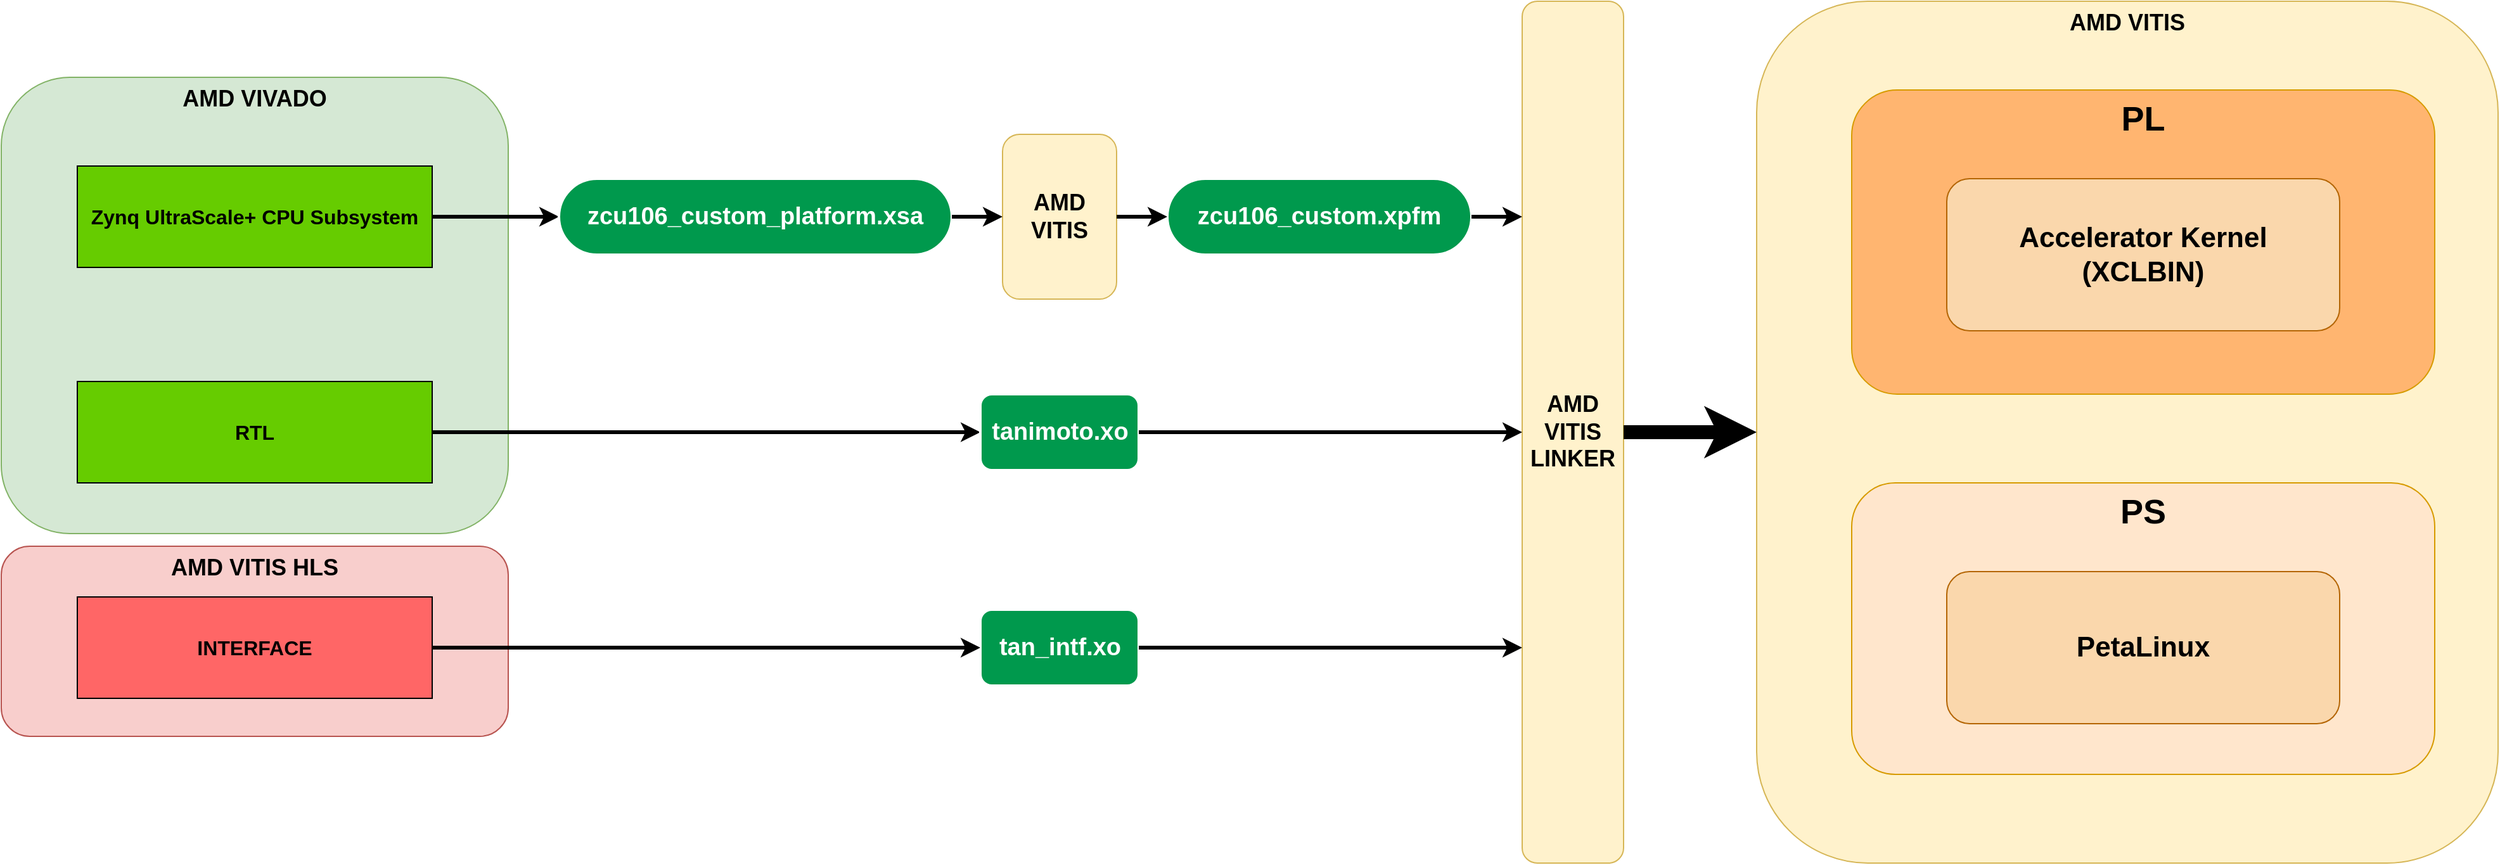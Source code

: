 <mxfile version="24.7.17">
  <diagram name="Page-1" id="Uc-aR2OKRyi6BfC-x2Ku">
    <mxGraphModel dx="5070" dy="1757" grid="1" gridSize="10" guides="1" tooltips="1" connect="1" arrows="1" fold="1" page="1" pageScale="1" pageWidth="850" pageHeight="1100" math="0" shadow="0">
      <root>
        <mxCell id="0" />
        <mxCell id="1" parent="0" />
        <mxCell id="fpJJB0JvLhgHBfX3lr-I-1" value="&lt;b&gt;&lt;font style=&quot;font-size: 18px;&quot;&gt;AMD VIVADO&lt;/font&gt;&lt;/b&gt;" style="rounded=1;whiteSpace=wrap;html=1;verticalAlign=top;fillColor=#d5e8d4;strokeColor=#82b366;" parent="1" vertex="1">
          <mxGeometry x="-390" y="100" width="400" height="360" as="geometry" />
        </mxCell>
        <mxCell id="fpJJB0JvLhgHBfX3lr-I-2" value="&lt;b&gt;&lt;font style=&quot;font-size: 16px;&quot;&gt;Zynq UltraScale+ CPU Subsystem&lt;/font&gt;&lt;/b&gt;" style="rounded=0;whiteSpace=wrap;html=1;fillColor=#66CC00;" parent="1" vertex="1">
          <mxGeometry x="-330" y="170" width="280" height="80" as="geometry" />
        </mxCell>
        <mxCell id="fpJJB0JvLhgHBfX3lr-I-3" value="&lt;b&gt;&lt;font style=&quot;font-size: 16px;&quot;&gt;RTL&lt;/font&gt;&lt;/b&gt;" style="rounded=0;whiteSpace=wrap;html=1;fillColor=#66CC00;" parent="1" vertex="1">
          <mxGeometry x="-330" y="340" width="280" height="80" as="geometry" />
        </mxCell>
        <mxCell id="fpJJB0JvLhgHBfX3lr-I-4" value="&lt;b&gt;&lt;font style=&quot;font-size: 18px;&quot;&gt;AMD VITIS HLS&lt;/font&gt;&lt;/b&gt;" style="rounded=1;whiteSpace=wrap;html=1;verticalAlign=top;fillColor=#f8cecc;strokeColor=#b85450;" parent="1" vertex="1">
          <mxGeometry x="-390" y="470" width="400" height="150" as="geometry" />
        </mxCell>
        <mxCell id="fpJJB0JvLhgHBfX3lr-I-5" value="&lt;b&gt;&lt;font style=&quot;font-size: 16px;&quot;&gt;INTERFACE&lt;/font&gt;&lt;/b&gt;" style="rounded=0;whiteSpace=wrap;html=1;fillColor=#FF6666;" parent="1" vertex="1">
          <mxGeometry x="-330" y="510" width="280" height="80" as="geometry" />
        </mxCell>
        <mxCell id="fpJJB0JvLhgHBfX3lr-I-6" value="" style="endArrow=classic;html=1;rounded=0;exitX=1;exitY=0.5;exitDx=0;exitDy=0;entryX=0;entryY=0.5;entryDx=0;entryDy=0;strokeWidth=3;" parent="1" source="fpJJB0JvLhgHBfX3lr-I-3" target="fpJJB0JvLhgHBfX3lr-I-7" edge="1">
          <mxGeometry width="50" height="50" relative="1" as="geometry">
            <mxPoint x="-30" y="510" as="sourcePoint" />
            <mxPoint x="130" y="370" as="targetPoint" />
          </mxGeometry>
        </mxCell>
        <mxCell id="fpJJB0JvLhgHBfX3lr-I-7" value="&lt;b&gt;&lt;font color=&quot;#ffffff&quot; style=&quot;font-size: 19px;&quot;&gt;tanimoto.xo&lt;/font&gt;&lt;/b&gt;" style="rounded=1;whiteSpace=wrap;html=1;fillColor=#00994D;strokeWidth=2;strokeColor=#FFFFFF;" parent="1" vertex="1">
          <mxGeometry x="382.5" y="350" width="125" height="60" as="geometry" />
        </mxCell>
        <mxCell id="fpJJB0JvLhgHBfX3lr-I-8" value="&lt;b&gt;&lt;font color=&quot;#ffffff&quot; style=&quot;font-size: 19px;&quot;&gt;tan_intf.xo&lt;/font&gt;&lt;/b&gt;" style="rounded=1;whiteSpace=wrap;html=1;fillColor=#00994D;strokeWidth=2;strokeColor=#FFFFFF;" parent="1" vertex="1">
          <mxGeometry x="382.5" y="520" width="125" height="60" as="geometry" />
        </mxCell>
        <mxCell id="fpJJB0JvLhgHBfX3lr-I-9" value="" style="endArrow=classic;html=1;rounded=0;exitX=1;exitY=0.5;exitDx=0;exitDy=0;entryX=0;entryY=0.5;entryDx=0;entryDy=0;strokeWidth=3;" parent="1" source="fpJJB0JvLhgHBfX3lr-I-5" target="fpJJB0JvLhgHBfX3lr-I-8" edge="1">
          <mxGeometry width="50" height="50" relative="1" as="geometry">
            <mxPoint x="-30" y="610" as="sourcePoint" />
            <mxPoint x="130" y="609.5" as="targetPoint" />
          </mxGeometry>
        </mxCell>
        <mxCell id="fpJJB0JvLhgHBfX3lr-I-10" value="&lt;b&gt;&lt;font style=&quot;font-size: 18px;&quot;&gt;AMD VITIS&lt;/font&gt;&lt;/b&gt;" style="rounded=1;whiteSpace=wrap;html=1;verticalAlign=top;fillColor=#fff2cc;strokeColor=#d6b656;" parent="1" vertex="1">
          <mxGeometry x="995" y="40" width="585" height="680" as="geometry" />
        </mxCell>
        <mxCell id="fpJJB0JvLhgHBfX3lr-I-11" value="&lt;span style=&quot;font-size: 27px;&quot;&gt;&lt;b style=&quot;font-size: 27px;&quot;&gt;PL&lt;/b&gt;&lt;/span&gt;" style="rounded=1;whiteSpace=wrap;html=1;verticalAlign=top;fillColor=#FFB570;strokeColor=#d79b00;align=center;fontSize=27;" parent="1" vertex="1">
          <mxGeometry x="1070" y="110" width="460" height="240" as="geometry" />
        </mxCell>
        <mxCell id="fpJJB0JvLhgHBfX3lr-I-14" value="&lt;b style=&quot;font-size: 27px;&quot;&gt;&lt;font style=&quot;font-size: 27px;&quot;&gt;PS&lt;/font&gt;&lt;/b&gt;" style="rounded=1;whiteSpace=wrap;html=1;fillColor=#ffe6cc;strokeColor=#d79b00;verticalAlign=top;align=center;fontSize=27;" parent="1" vertex="1">
          <mxGeometry x="1070" y="420" width="460" height="230" as="geometry" />
        </mxCell>
        <mxCell id="fpJJB0JvLhgHBfX3lr-I-15" value="" style="endArrow=classic;html=1;rounded=0;exitX=1;exitY=0.5;exitDx=0;exitDy=0;entryX=0;entryY=0.5;entryDx=0;entryDy=0;strokeWidth=3;" parent="1" source="fpJJB0JvLhgHBfX3lr-I-2" target="fpJJB0JvLhgHBfX3lr-I-16" edge="1">
          <mxGeometry width="50" height="50" relative="1" as="geometry">
            <mxPoint x="80" y="540" as="sourcePoint" />
            <mxPoint x="70" y="210" as="targetPoint" />
          </mxGeometry>
        </mxCell>
        <mxCell id="fpJJB0JvLhgHBfX3lr-I-16" value="&lt;b&gt;&lt;font color=&quot;#ffffff&quot; style=&quot;font-size: 19px;&quot;&gt;zcu106_custom_platform.xsa&lt;/font&gt;&lt;/b&gt;" style="rounded=1;whiteSpace=wrap;html=1;fillColor=#00994D;arcSize=50;strokeWidth=2;strokeColor=#FFFFFF;" parent="1" vertex="1">
          <mxGeometry x="50" y="180" width="310" height="60" as="geometry" />
        </mxCell>
        <mxCell id="E6kC9AfqtqVo4CmAcZzr-1" value="&lt;b&gt;&lt;font style=&quot;font-size: 18px;&quot;&gt;AMD VITIS LINKER&lt;/font&gt;&lt;/b&gt;" style="rounded=1;whiteSpace=wrap;html=1;fillColor=#fff2cc;strokeColor=#d6b656;" parent="1" vertex="1">
          <mxGeometry x="810" y="40" width="80" height="680" as="geometry" />
        </mxCell>
        <mxCell id="E6kC9AfqtqVo4CmAcZzr-2" value="" style="endArrow=classic;html=1;rounded=0;exitX=1;exitY=0.5;exitDx=0;exitDy=0;entryX=0;entryY=0.5;entryDx=0;entryDy=0;strokeWidth=3;" parent="1" source="fpJJB0JvLhgHBfX3lr-I-7" target="E6kC9AfqtqVo4CmAcZzr-1" edge="1">
          <mxGeometry width="50" height="50" relative="1" as="geometry">
            <mxPoint x="500" y="360" as="sourcePoint" />
            <mxPoint x="550" y="310" as="targetPoint" />
          </mxGeometry>
        </mxCell>
        <mxCell id="E6kC9AfqtqVo4CmAcZzr-3" value="" style="endArrow=classic;html=1;rounded=0;exitX=1;exitY=0.5;exitDx=0;exitDy=0;entryX=0;entryY=0.75;entryDx=0;entryDy=0;strokeWidth=3;" parent="1" source="fpJJB0JvLhgHBfX3lr-I-8" target="E6kC9AfqtqVo4CmAcZzr-1" edge="1">
          <mxGeometry width="50" height="50" relative="1" as="geometry">
            <mxPoint x="190" y="609.55" as="sourcePoint" />
            <mxPoint x="280" y="609.55" as="targetPoint" />
          </mxGeometry>
        </mxCell>
        <mxCell id="E6kC9AfqtqVo4CmAcZzr-4" value="" style="endArrow=classic;html=1;rounded=0;entryX=0;entryY=0.5;entryDx=0;entryDy=0;exitX=1;exitY=0.5;exitDx=0;exitDy=0;strokeWidth=11;" parent="1" source="E6kC9AfqtqVo4CmAcZzr-1" target="fpJJB0JvLhgHBfX3lr-I-10" edge="1">
          <mxGeometry width="50" height="50" relative="1" as="geometry">
            <mxPoint x="970" y="480" as="sourcePoint" />
            <mxPoint x="990" y="479.55" as="targetPoint" />
          </mxGeometry>
        </mxCell>
        <mxCell id="Rffcd8jQ7nvgaYdUD1XF-1" value="&lt;b&gt;&lt;font style=&quot;font-size: 18px;&quot;&gt;AMD VITIS&lt;/font&gt;&lt;/b&gt;" style="rounded=1;whiteSpace=wrap;html=1;verticalAlign=middle;fillColor=#fff2cc;strokeColor=#d6b656;" parent="1" vertex="1">
          <mxGeometry x="400" y="145" width="90" height="130" as="geometry" />
        </mxCell>
        <mxCell id="Rffcd8jQ7nvgaYdUD1XF-2" value="&lt;b&gt;&lt;font color=&quot;#ffffff&quot; style=&quot;font-size: 19px;&quot;&gt;zcu106_custom.xpfm&lt;/font&gt;&lt;/b&gt;" style="rounded=1;whiteSpace=wrap;html=1;fillColor=#00994D;arcSize=50;strokeWidth=2;strokeColor=#FFFFFF;" parent="1" vertex="1">
          <mxGeometry x="530" y="180" width="240" height="60" as="geometry" />
        </mxCell>
        <mxCell id="Rffcd8jQ7nvgaYdUD1XF-3" value="" style="endArrow=classic;html=1;rounded=0;exitX=1;exitY=0.5;exitDx=0;exitDy=0;entryX=0;entryY=0.5;entryDx=0;entryDy=0;strokeWidth=3;" parent="1" source="fpJJB0JvLhgHBfX3lr-I-16" target="Rffcd8jQ7nvgaYdUD1XF-1" edge="1">
          <mxGeometry width="50" height="50" relative="1" as="geometry">
            <mxPoint x="-40" y="220" as="sourcePoint" />
            <mxPoint x="160" y="220" as="targetPoint" />
          </mxGeometry>
        </mxCell>
        <mxCell id="Rffcd8jQ7nvgaYdUD1XF-4" value="" style="endArrow=classic;html=1;rounded=0;exitX=1;exitY=0.5;exitDx=0;exitDy=0;entryX=0;entryY=0.5;entryDx=0;entryDy=0;strokeWidth=3;" parent="1" source="Rffcd8jQ7nvgaYdUD1XF-1" target="Rffcd8jQ7nvgaYdUD1XF-2" edge="1">
          <mxGeometry width="50" height="50" relative="1" as="geometry">
            <mxPoint x="470" y="220" as="sourcePoint" />
            <mxPoint x="520" y="220" as="targetPoint" />
          </mxGeometry>
        </mxCell>
        <mxCell id="Rffcd8jQ7nvgaYdUD1XF-5" value="" style="endArrow=classic;html=1;rounded=0;entryX=0;entryY=0.25;entryDx=0;entryDy=0;exitX=1;exitY=0.5;exitDx=0;exitDy=0;strokeWidth=3;" parent="1" source="Rffcd8jQ7nvgaYdUD1XF-2" target="E6kC9AfqtqVo4CmAcZzr-1" edge="1">
          <mxGeometry width="50" height="50" relative="1" as="geometry">
            <mxPoint x="440" y="490" as="sourcePoint" />
            <mxPoint x="690" y="280" as="targetPoint" />
          </mxGeometry>
        </mxCell>
        <mxCell id="ZFe_YbvV-JEV-E__LL1I-1" value="&lt;b&gt;&lt;font style=&quot;font-size: 22px;&quot;&gt;PetaLinux&lt;/font&gt;&lt;/b&gt;" style="rounded=1;whiteSpace=wrap;html=1;fillColor=#fad7ac;strokeColor=#b46504;" vertex="1" parent="1">
          <mxGeometry x="1145" y="490" width="310" height="120" as="geometry" />
        </mxCell>
        <mxCell id="ZFe_YbvV-JEV-E__LL1I-2" value="&lt;b&gt;&lt;font style=&quot;font-size: 22px;&quot;&gt;Accelerator Kernel&lt;/font&gt;&lt;/b&gt;&lt;div&gt;&lt;b&gt;&lt;font style=&quot;font-size: 22px;&quot;&gt;(XCLBIN)&lt;/font&gt;&lt;/b&gt;&lt;/div&gt;" style="rounded=1;whiteSpace=wrap;html=1;fillColor=#fad7ac;strokeColor=#b46504;" vertex="1" parent="1">
          <mxGeometry x="1145" y="180" width="310" height="120" as="geometry" />
        </mxCell>
      </root>
    </mxGraphModel>
  </diagram>
</mxfile>
